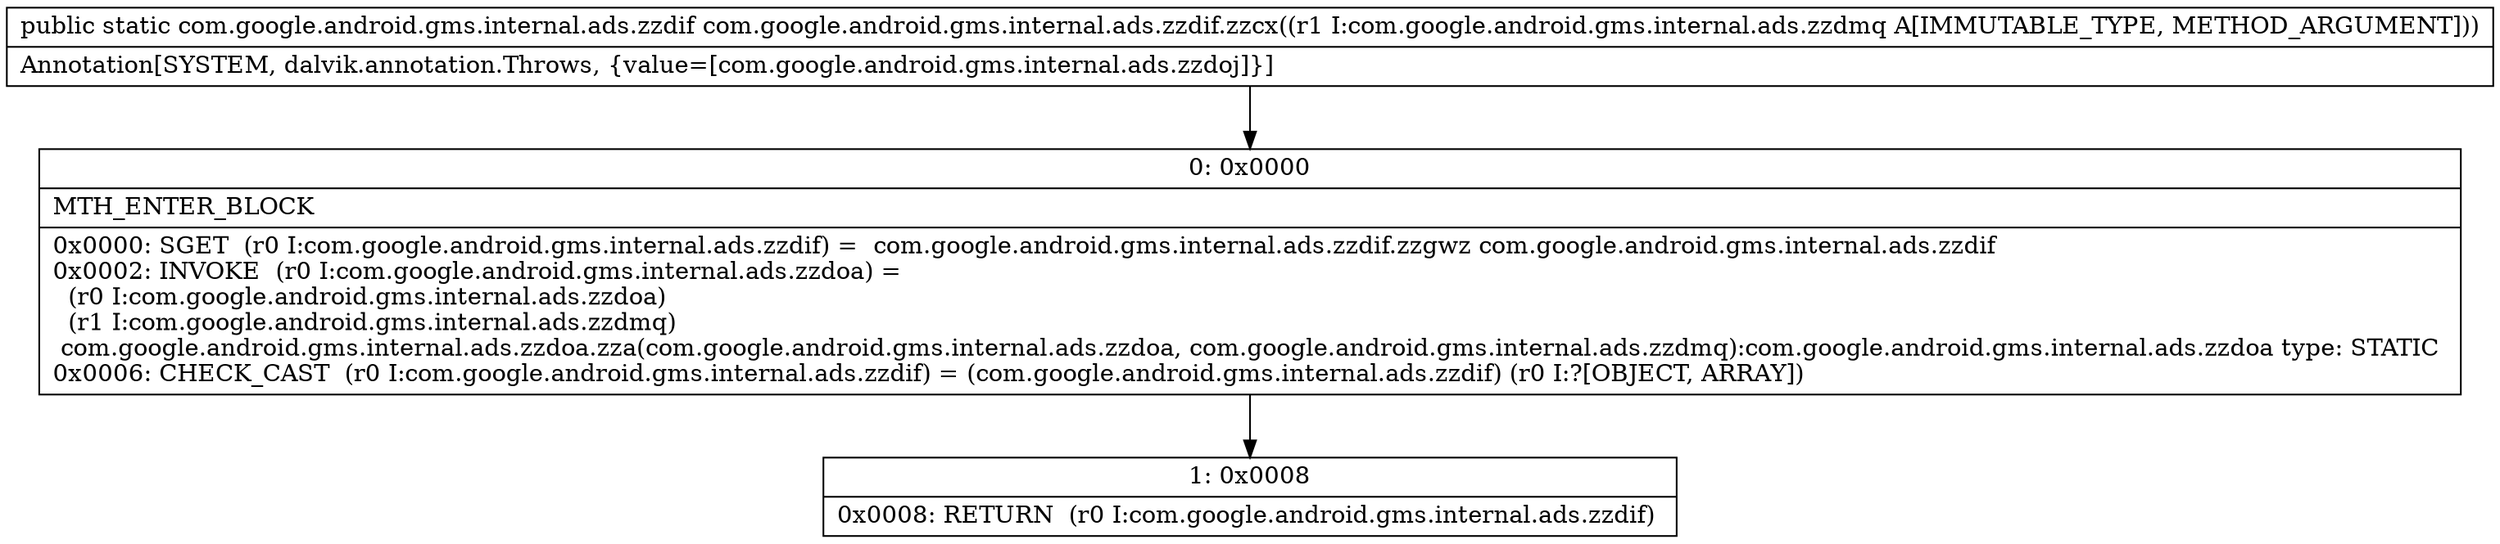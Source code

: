 digraph "CFG forcom.google.android.gms.internal.ads.zzdif.zzcx(Lcom\/google\/android\/gms\/internal\/ads\/zzdmq;)Lcom\/google\/android\/gms\/internal\/ads\/zzdif;" {
Node_0 [shape=record,label="{0\:\ 0x0000|MTH_ENTER_BLOCK\l|0x0000: SGET  (r0 I:com.google.android.gms.internal.ads.zzdif) =  com.google.android.gms.internal.ads.zzdif.zzgwz com.google.android.gms.internal.ads.zzdif \l0x0002: INVOKE  (r0 I:com.google.android.gms.internal.ads.zzdoa) = \l  (r0 I:com.google.android.gms.internal.ads.zzdoa)\l  (r1 I:com.google.android.gms.internal.ads.zzdmq)\l com.google.android.gms.internal.ads.zzdoa.zza(com.google.android.gms.internal.ads.zzdoa, com.google.android.gms.internal.ads.zzdmq):com.google.android.gms.internal.ads.zzdoa type: STATIC \l0x0006: CHECK_CAST  (r0 I:com.google.android.gms.internal.ads.zzdif) = (com.google.android.gms.internal.ads.zzdif) (r0 I:?[OBJECT, ARRAY]) \l}"];
Node_1 [shape=record,label="{1\:\ 0x0008|0x0008: RETURN  (r0 I:com.google.android.gms.internal.ads.zzdif) \l}"];
MethodNode[shape=record,label="{public static com.google.android.gms.internal.ads.zzdif com.google.android.gms.internal.ads.zzdif.zzcx((r1 I:com.google.android.gms.internal.ads.zzdmq A[IMMUTABLE_TYPE, METHOD_ARGUMENT]))  | Annotation[SYSTEM, dalvik.annotation.Throws, \{value=[com.google.android.gms.internal.ads.zzdoj]\}]\l}"];
MethodNode -> Node_0;
Node_0 -> Node_1;
}

